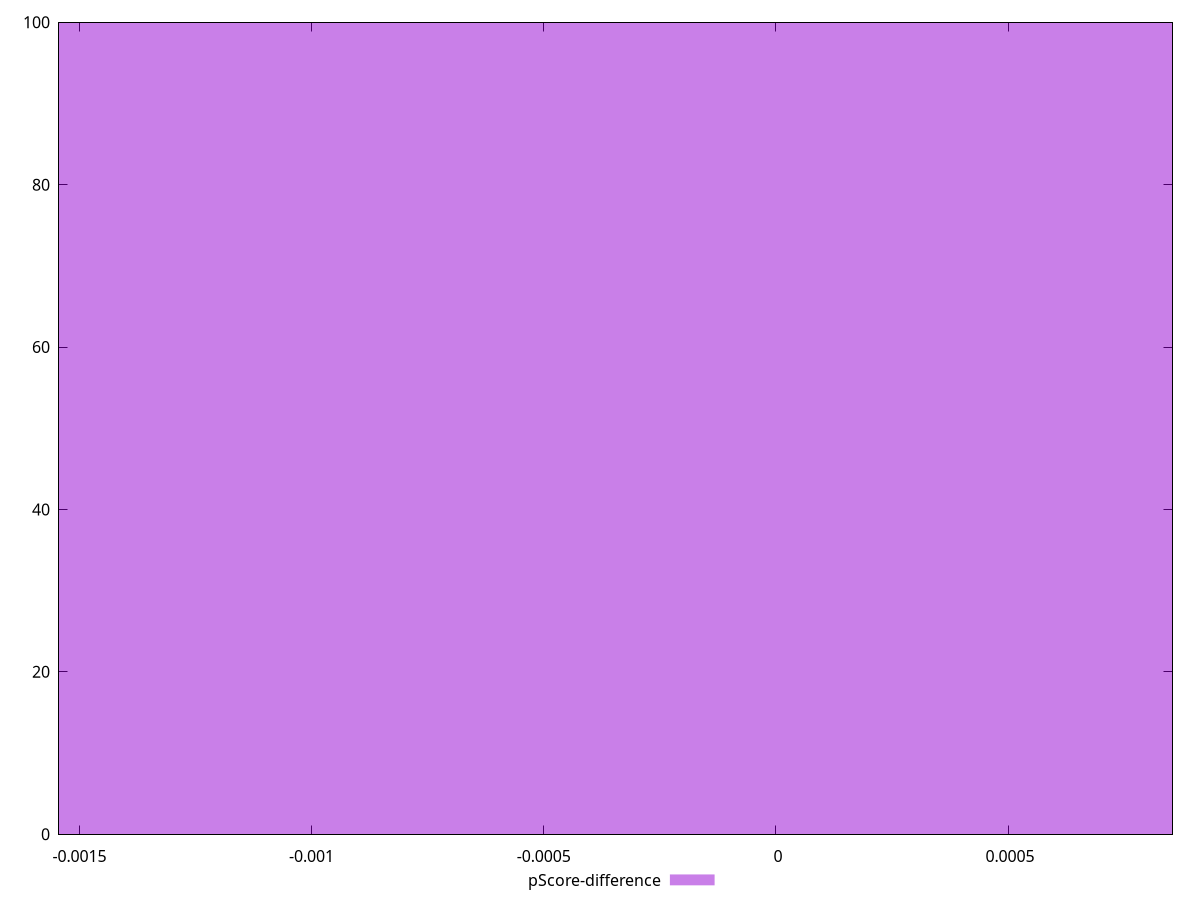 reset

$pScoreDifference <<EOF
0 100
EOF

set key outside below
set boxwidth 0.1
set xrange [-0.001543943176253726:0.0008540313791122189]
set yrange [0:100]
set trange [0:100]
set style fill transparent solid 0.5 noborder
set terminal svg size 640, 490 enhanced background rgb 'white'
set output "reports/report_00027_2021-02-24T12-40-31.850Z/dom-size/samples/music/pScore-difference/histogram.svg"

plot $pScoreDifference title "pScore-difference" with boxes

reset
